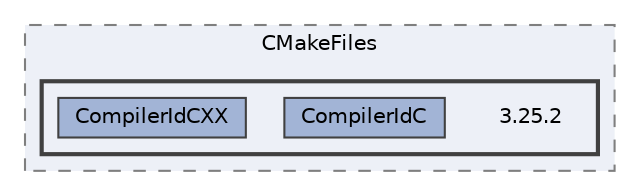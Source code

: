 digraph "C:/Users/gogop/CLionProjects/Zenith/cmake-build-debug-mingw/CMakeFiles/3.25.2"
{
 // LATEX_PDF_SIZE
  bgcolor="transparent";
  edge [fontname=Helvetica,fontsize=10,labelfontname=Helvetica,labelfontsize=10];
  node [fontname=Helvetica,fontsize=10,shape=box,height=0.2,width=0.4];
  compound=true
  subgraph clusterdir_38c7b0a1342f941f762fb2e578e8094f {
    graph [ bgcolor="#edf0f7", pencolor="grey50", label="CMakeFiles", fontname=Helvetica,fontsize=10 style="filled,dashed", URL="dir_38c7b0a1342f941f762fb2e578e8094f.html",tooltip=""]
  subgraph clusterdir_410eccc27ba71e79a343ed16ba714c62 {
    graph [ bgcolor="#edf0f7", pencolor="grey25", label="", fontname=Helvetica,fontsize=10 style="filled,bold", URL="dir_410eccc27ba71e79a343ed16ba714c62.html",tooltip=""]
    dir_410eccc27ba71e79a343ed16ba714c62 [shape=plaintext, label="3.25.2"];
  dir_c5d7c015d77e734b5491f6dce111cbc5 [label="CompilerIdC", fillcolor="#a2b4d6", color="grey25", style="filled", URL="dir_c5d7c015d77e734b5491f6dce111cbc5.html",tooltip=""];
  dir_d62967bd4407a6b5f97b53b2539ea684 [label="CompilerIdCXX", fillcolor="#a2b4d6", color="grey25", style="filled", URL="dir_d62967bd4407a6b5f97b53b2539ea684.html",tooltip=""];
  }
  }
}
